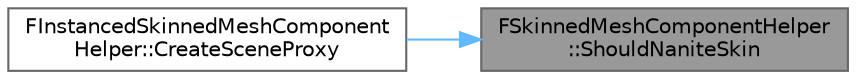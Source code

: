 digraph "FSkinnedMeshComponentHelper::ShouldNaniteSkin"
{
 // INTERACTIVE_SVG=YES
 // LATEX_PDF_SIZE
  bgcolor="transparent";
  edge [fontname=Helvetica,fontsize=10,labelfontname=Helvetica,labelfontsize=10];
  node [fontname=Helvetica,fontsize=10,shape=box,height=0.2,width=0.4];
  rankdir="RL";
  Node1 [id="Node000001",label="FSkinnedMeshComponentHelper\l::ShouldNaniteSkin",height=0.2,width=0.4,color="gray40", fillcolor="grey60", style="filled", fontcolor="black",tooltip=" "];
  Node1 -> Node2 [id="edge1_Node000001_Node000002",dir="back",color="steelblue1",style="solid",tooltip=" "];
  Node2 [id="Node000002",label="FInstancedSkinnedMeshComponent\lHelper::CreateSceneProxy",height=0.2,width=0.4,color="grey40", fillcolor="white", style="filled",URL="$db/dc5/classFInstancedSkinnedMeshComponentHelper.html#a2ccae4f2bede2091c27fb38f1284f58d",tooltip=" "];
}
